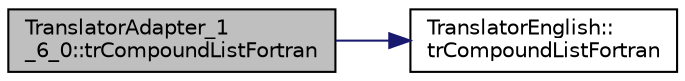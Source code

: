 digraph "TranslatorAdapter_1_6_0::trCompoundListFortran"
{
 // LATEX_PDF_SIZE
  edge [fontname="Helvetica",fontsize="10",labelfontname="Helvetica",labelfontsize="10"];
  node [fontname="Helvetica",fontsize="10",shape=record];
  rankdir="LR";
  Node1 [label="TranslatorAdapter_1\l_6_0::trCompoundListFortran",height=0.2,width=0.4,color="black", fillcolor="grey75", style="filled", fontcolor="black",tooltip=" "];
  Node1 -> Node2 [color="midnightblue",fontsize="10",style="solid",fontname="Helvetica"];
  Node2 [label="TranslatorEnglish::\ltrCompoundListFortran",height=0.2,width=0.4,color="black", fillcolor="white", style="filled",URL="$classTranslatorEnglish.html#aed37ea1d7badf7d9c68f3de6da872c04",tooltip=" "];
}
